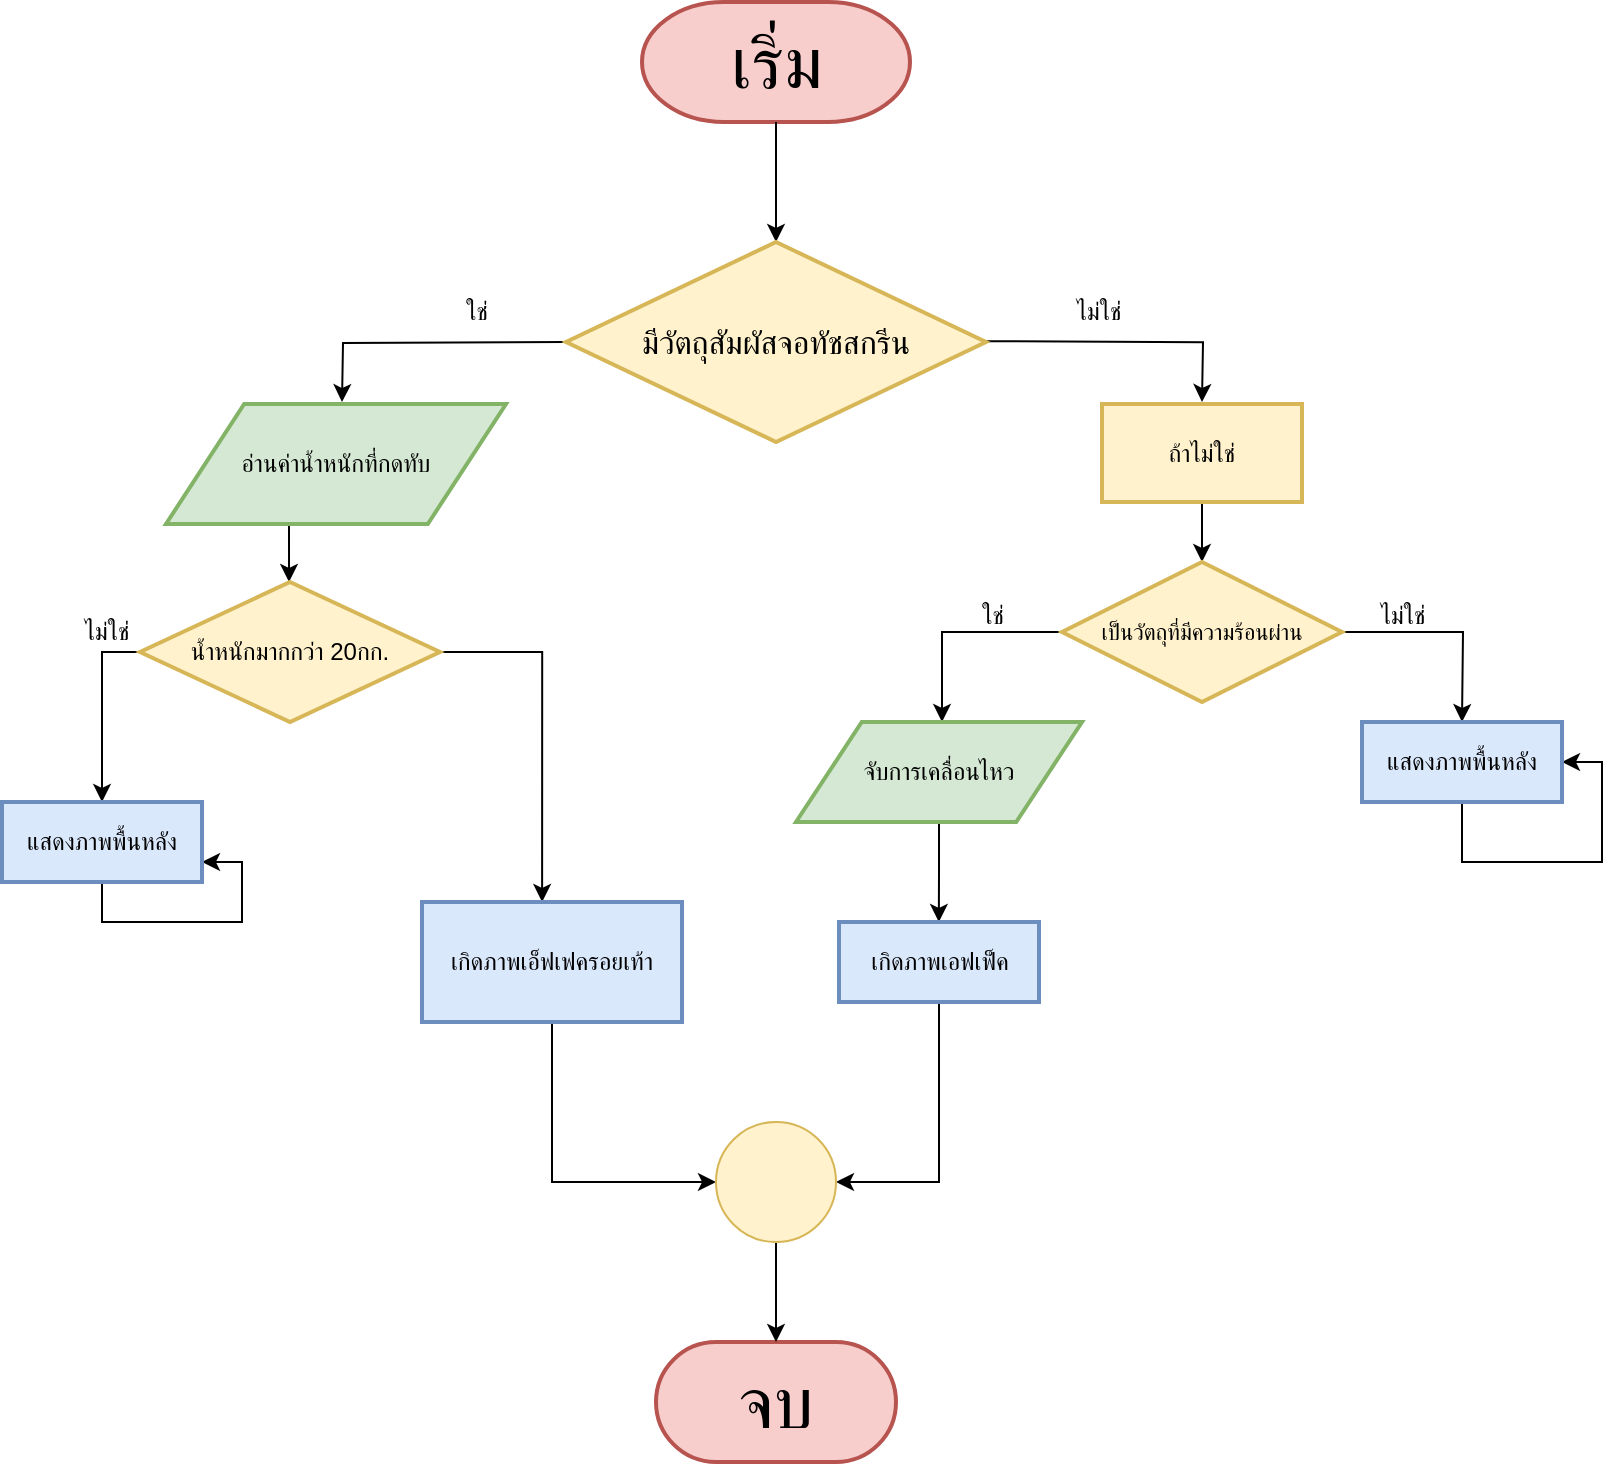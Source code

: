 <mxfile version="12.9.2" type="github"><diagram id="2DQ-ru2_7i3zzRoaOIL0" name="Page-1"><mxGraphModel dx="2595" dy="1248" grid="1" gridSize="10" guides="1" tooltips="1" connect="1" arrows="1" fold="1" page="1" pageScale="1" pageWidth="827" pageHeight="827" math="0" shadow="0"><root><mxCell id="0"/><mxCell id="1" parent="0"/><mxCell id="UtYCFb9hVR1xRxbcteOh-1" value="" style="strokeWidth=2;html=1;shape=mxgraph.flowchart.terminator;whiteSpace=wrap;fillColor=#f8cecc;strokeColor=#b85450;" vertex="1" parent="1"><mxGeometry x="334" y="48" width="134" height="60" as="geometry"/></mxCell><mxCell id="UtYCFb9hVR1xRxbcteOh-8" style="edgeStyle=orthogonalEdgeStyle;rounded=0;orthogonalLoop=1;jettySize=auto;html=1;" edge="1" parent="1"><mxGeometry relative="1" as="geometry"><mxPoint x="401" y="168" as="targetPoint"/><mxPoint x="401" y="108" as="sourcePoint"/></mxGeometry></mxCell><mxCell id="UtYCFb9hVR1xRxbcteOh-2" value="&lt;font style=&quot;font-size: 36px&quot;&gt;เริ่ม&lt;/font&gt;" style="text;html=1;resizable=0;autosize=1;align=center;verticalAlign=middle;points=[];fillColor=none;strokeColor=none;rounded=0;" vertex="1" parent="1"><mxGeometry x="371" y="63" width="60" height="30" as="geometry"/></mxCell><mxCell id="UtYCFb9hVR1xRxbcteOh-10" style="edgeStyle=orthogonalEdgeStyle;rounded=0;orthogonalLoop=1;jettySize=auto;html=1;" edge="1" parent="1"><mxGeometry relative="1" as="geometry"><mxPoint x="184" y="248" as="targetPoint"/><mxPoint x="296" y="218.0" as="sourcePoint"/></mxGeometry></mxCell><mxCell id="UtYCFb9hVR1xRxbcteOh-12" style="edgeStyle=orthogonalEdgeStyle;rounded=0;orthogonalLoop=1;jettySize=auto;html=1;exitX=1;exitY=0.5;exitDx=0;exitDy=0;exitPerimeter=0;" edge="1" parent="1"><mxGeometry relative="1" as="geometry"><mxPoint x="614" y="248" as="targetPoint"/><mxPoint x="506" y="217.58" as="sourcePoint"/></mxGeometry></mxCell><mxCell id="UtYCFb9hVR1xRxbcteOh-9" value="&lt;font size=&quot;3&quot;&gt;มีวัตถุสัมผัสจอทัชสกรีน&lt;/font&gt;" style="strokeWidth=2;html=1;shape=mxgraph.flowchart.decision;whiteSpace=wrap;fillColor=#fff2cc;strokeColor=#d6b656;" vertex="1" parent="1"><mxGeometry x="296" y="168" width="210" height="100" as="geometry"/></mxCell><mxCell id="UtYCFb9hVR1xRxbcteOh-13" value="ใช่" style="text;html=1;align=center;verticalAlign=middle;resizable=0;points=[];autosize=1;" vertex="1" parent="1"><mxGeometry x="236" y="193" width="30" height="20" as="geometry"/></mxCell><mxCell id="UtYCFb9hVR1xRxbcteOh-14" value="ไม่ใช่" style="text;html=1;align=center;verticalAlign=middle;resizable=0;points=[];autosize=1;" vertex="1" parent="1"><mxGeometry x="542" y="193" width="40" height="20" as="geometry"/></mxCell><mxCell id="UtYCFb9hVR1xRxbcteOh-35" style="edgeStyle=orthogonalEdgeStyle;rounded=0;orthogonalLoop=1;jettySize=auto;html=1;exitX=0.5;exitY=1;exitDx=0;exitDy=0;" edge="1" parent="1" source="UtYCFb9hVR1xRxbcteOh-15"><mxGeometry relative="1" as="geometry"><mxPoint x="157.517" y="338" as="targetPoint"/></mxGeometry></mxCell><mxCell id="UtYCFb9hVR1xRxbcteOh-15" value="อ่านค่าน้ำหนักที่กดทับ" style="shape=parallelogram;html=1;strokeWidth=2;perimeter=parallelogramPerimeter;whiteSpace=wrap;rounded=1;arcSize=0;size=0.23;fillColor=#d5e8d4;strokeColor=#82b366;" vertex="1" parent="1"><mxGeometry x="96" y="249" width="170" height="60" as="geometry"/></mxCell><mxCell id="UtYCFb9hVR1xRxbcteOh-18" style="edgeStyle=orthogonalEdgeStyle;rounded=0;orthogonalLoop=1;jettySize=auto;html=1;" edge="1" parent="1" source="UtYCFb9hVR1xRxbcteOh-17"><mxGeometry relative="1" as="geometry"><mxPoint x="614" y="328" as="targetPoint"/></mxGeometry></mxCell><mxCell id="UtYCFb9hVR1xRxbcteOh-17" value="ถ้าไม่ใช่" style="rounded=1;whiteSpace=wrap;html=1;absoluteArcSize=1;arcSize=0;strokeWidth=2;fillColor=#fff2cc;strokeColor=#d6b656;" vertex="1" parent="1"><mxGeometry x="564" y="249" width="100" height="49" as="geometry"/></mxCell><mxCell id="UtYCFb9hVR1xRxbcteOh-20" style="edgeStyle=orthogonalEdgeStyle;rounded=0;orthogonalLoop=1;jettySize=auto;html=1;exitX=0;exitY=0.5;exitDx=0;exitDy=0;exitPerimeter=0;" edge="1" parent="1" source="UtYCFb9hVR1xRxbcteOh-19"><mxGeometry relative="1" as="geometry"><mxPoint x="484" y="408" as="targetPoint"/><Array as="points"><mxPoint x="484" y="363"/><mxPoint x="484" y="408"/></Array></mxGeometry></mxCell><mxCell id="UtYCFb9hVR1xRxbcteOh-21" style="edgeStyle=orthogonalEdgeStyle;rounded=0;orthogonalLoop=1;jettySize=auto;html=1;exitX=1;exitY=0.5;exitDx=0;exitDy=0;exitPerimeter=0;" edge="1" parent="1" source="UtYCFb9hVR1xRxbcteOh-19"><mxGeometry relative="1" as="geometry"><mxPoint x="744" y="408" as="targetPoint"/></mxGeometry></mxCell><mxCell id="UtYCFb9hVR1xRxbcteOh-19" value="&lt;font style=&quot;font-size: 11px&quot;&gt;เป็นวัตถุที่มีความร้อนผ่าน&lt;/font&gt;" style="strokeWidth=2;html=1;shape=mxgraph.flowchart.decision;whiteSpace=wrap;fillColor=#fff2cc;strokeColor=#d6b656;" vertex="1" parent="1"><mxGeometry x="544" y="328" width="140" height="70" as="geometry"/></mxCell><mxCell id="UtYCFb9hVR1xRxbcteOh-22" value="ใช่" style="text;html=1;align=center;verticalAlign=middle;resizable=0;points=[];autosize=1;" vertex="1" parent="1"><mxGeometry x="494" y="345" width="30" height="20" as="geometry"/></mxCell><mxCell id="UtYCFb9hVR1xRxbcteOh-23" value="ไม่ใช่" style="text;html=1;align=center;verticalAlign=middle;resizable=0;points=[];autosize=1;" vertex="1" parent="1"><mxGeometry x="694" y="345" width="40" height="20" as="geometry"/></mxCell><mxCell id="UtYCFb9hVR1xRxbcteOh-25" style="edgeStyle=orthogonalEdgeStyle;rounded=0;orthogonalLoop=1;jettySize=auto;html=1;exitX=0.5;exitY=1;exitDx=0;exitDy=0;entryX=1;entryY=0.5;entryDx=0;entryDy=0;" edge="1" parent="1" source="UtYCFb9hVR1xRxbcteOh-24" target="UtYCFb9hVR1xRxbcteOh-24"><mxGeometry relative="1" as="geometry"><mxPoint x="824" y="428" as="targetPoint"/><Array as="points"><mxPoint x="744" y="478"/><mxPoint x="814" y="478"/><mxPoint x="814" y="428"/></Array></mxGeometry></mxCell><mxCell id="UtYCFb9hVR1xRxbcteOh-24" value="แสดงภาพพื้นหลัง" style="rounded=1;whiteSpace=wrap;html=1;absoluteArcSize=1;arcSize=0;strokeWidth=2;fillColor=#dae8fc;strokeColor=#6c8ebf;" vertex="1" parent="1"><mxGeometry x="694" y="408" width="100" height="40" as="geometry"/></mxCell><mxCell id="UtYCFb9hVR1xRxbcteOh-29" style="edgeStyle=orthogonalEdgeStyle;rounded=0;orthogonalLoop=1;jettySize=auto;html=1;exitX=0.5;exitY=1;exitDx=0;exitDy=0;" edge="1" parent="1" source="UtYCFb9hVR1xRxbcteOh-26"><mxGeometry relative="1" as="geometry"><mxPoint x="482.429" y="508" as="targetPoint"/></mxGeometry></mxCell><mxCell id="UtYCFb9hVR1xRxbcteOh-26" value="จับการเคลื่อนไหว" style="shape=parallelogram;html=1;strokeWidth=2;perimeter=parallelogramPerimeter;whiteSpace=wrap;rounded=1;arcSize=0;size=0.23;fillColor=#d5e8d4;strokeColor=#82b366;" vertex="1" parent="1"><mxGeometry x="411" y="408" width="143" height="50" as="geometry"/></mxCell><mxCell id="UtYCFb9hVR1xRxbcteOh-33" style="edgeStyle=orthogonalEdgeStyle;rounded=0;orthogonalLoop=1;jettySize=auto;html=1;exitX=0.5;exitY=1;exitDx=0;exitDy=0;entryX=1;entryY=0.5;entryDx=0;entryDy=0;entryPerimeter=0;" edge="1" parent="1" source="UtYCFb9hVR1xRxbcteOh-30" target="UtYCFb9hVR1xRxbcteOh-52"><mxGeometry relative="1" as="geometry"><mxPoint x="482.429" y="588" as="targetPoint"/></mxGeometry></mxCell><mxCell id="UtYCFb9hVR1xRxbcteOh-30" value="เกิดภาพเอฟเฟ็ค" style="rounded=1;whiteSpace=wrap;html=1;absoluteArcSize=1;arcSize=0;strokeWidth=2;fillColor=#dae8fc;strokeColor=#6c8ebf;" vertex="1" parent="1"><mxGeometry x="432.5" y="508" width="100" height="40" as="geometry"/></mxCell><mxCell id="UtYCFb9hVR1xRxbcteOh-34" value="&lt;font style=&quot;font-size: 36px&quot;&gt;จบ&lt;/font&gt;" style="rounded=1;whiteSpace=wrap;html=1;absoluteArcSize=1;arcSize=120;strokeWidth=2;fillColor=#f8cecc;strokeColor=#b85450;" vertex="1" parent="1"><mxGeometry x="341" y="718" width="120" height="60" as="geometry"/></mxCell><mxCell id="UtYCFb9hVR1xRxbcteOh-38" style="edgeStyle=orthogonalEdgeStyle;rounded=0;orthogonalLoop=1;jettySize=auto;html=1;exitX=0;exitY=0.5;exitDx=0;exitDy=0;exitPerimeter=0;" edge="1" parent="1" source="UtYCFb9hVR1xRxbcteOh-37"><mxGeometry relative="1" as="geometry"><mxPoint x="64" y="448" as="targetPoint"/><Array as="points"><mxPoint x="64" y="373"/><mxPoint x="64" y="448"/></Array></mxGeometry></mxCell><mxCell id="UtYCFb9hVR1xRxbcteOh-42" style="edgeStyle=orthogonalEdgeStyle;rounded=0;orthogonalLoop=1;jettySize=auto;html=1;exitX=1;exitY=0.5;exitDx=0;exitDy=0;exitPerimeter=0;entryX=0.462;entryY=0;entryDx=0;entryDy=0;entryPerimeter=0;" edge="1" parent="1" source="UtYCFb9hVR1xRxbcteOh-37" target="UtYCFb9hVR1xRxbcteOh-49"><mxGeometry relative="1" as="geometry"><mxPoint x="284" y="488" as="targetPoint"/></mxGeometry></mxCell><mxCell id="UtYCFb9hVR1xRxbcteOh-37" value="น้ำหนักมากกว่า 20กก." style="strokeWidth=2;html=1;shape=mxgraph.flowchart.decision;whiteSpace=wrap;fillColor=#fff2cc;strokeColor=#d6b656;" vertex="1" parent="1"><mxGeometry x="83" y="338" width="150" height="70" as="geometry"/></mxCell><mxCell id="UtYCFb9hVR1xRxbcteOh-47" style="edgeStyle=orthogonalEdgeStyle;rounded=0;orthogonalLoop=1;jettySize=auto;html=1;exitX=0.5;exitY=1;exitDx=0;exitDy=0;entryX=1;entryY=0.75;entryDx=0;entryDy=0;" edge="1" parent="1" source="UtYCFb9hVR1xRxbcteOh-43" target="UtYCFb9hVR1xRxbcteOh-43"><mxGeometry relative="1" as="geometry"><mxPoint x="124" y="478" as="targetPoint"/></mxGeometry></mxCell><mxCell id="UtYCFb9hVR1xRxbcteOh-43" value="แสดงภาพพื้นหลัง" style="rounded=1;whiteSpace=wrap;html=1;absoluteArcSize=1;arcSize=0;strokeWidth=2;fillColor=#dae8fc;strokeColor=#6c8ebf;" vertex="1" parent="1"><mxGeometry x="14" y="448" width="100" height="40" as="geometry"/></mxCell><mxCell id="UtYCFb9hVR1xRxbcteOh-46" value="ไม่ใช่" style="text;html=1;align=center;verticalAlign=middle;resizable=0;points=[];autosize=1;" vertex="1" parent="1"><mxGeometry x="46" y="353" width="40" height="20" as="geometry"/></mxCell><mxCell id="UtYCFb9hVR1xRxbcteOh-53" style="edgeStyle=orthogonalEdgeStyle;rounded=0;orthogonalLoop=1;jettySize=auto;html=1;exitX=0.5;exitY=1;exitDx=0;exitDy=0;entryX=0;entryY=0.5;entryDx=0;entryDy=0;entryPerimeter=0;" edge="1" parent="1" source="UtYCFb9hVR1xRxbcteOh-49" target="UtYCFb9hVR1xRxbcteOh-52"><mxGeometry relative="1" as="geometry"/></mxCell><mxCell id="UtYCFb9hVR1xRxbcteOh-49" value="เกิดภาพเอ็ฟเฟครอยเท้า" style="rounded=1;whiteSpace=wrap;html=1;absoluteArcSize=1;arcSize=0;strokeWidth=2;fillColor=#dae8fc;strokeColor=#6c8ebf;" vertex="1" parent="1"><mxGeometry x="224" y="498" width="130" height="60" as="geometry"/></mxCell><mxCell id="UtYCFb9hVR1xRxbcteOh-54" style="edgeStyle=orthogonalEdgeStyle;rounded=0;orthogonalLoop=1;jettySize=auto;html=1;exitX=0.5;exitY=1;exitDx=0;exitDy=0;exitPerimeter=0;entryX=0.5;entryY=0;entryDx=0;entryDy=0;" edge="1" parent="1" source="UtYCFb9hVR1xRxbcteOh-52" target="UtYCFb9hVR1xRxbcteOh-34"><mxGeometry relative="1" as="geometry"/></mxCell><mxCell id="UtYCFb9hVR1xRxbcteOh-52" value="" style="verticalLabelPosition=bottom;verticalAlign=top;html=1;shape=mxgraph.flowchart.on-page_reference;fillColor=#fff2cc;strokeColor=#d6b656;" vertex="1" parent="1"><mxGeometry x="371" y="608" width="60" height="60" as="geometry"/></mxCell></root></mxGraphModel></diagram></mxfile>